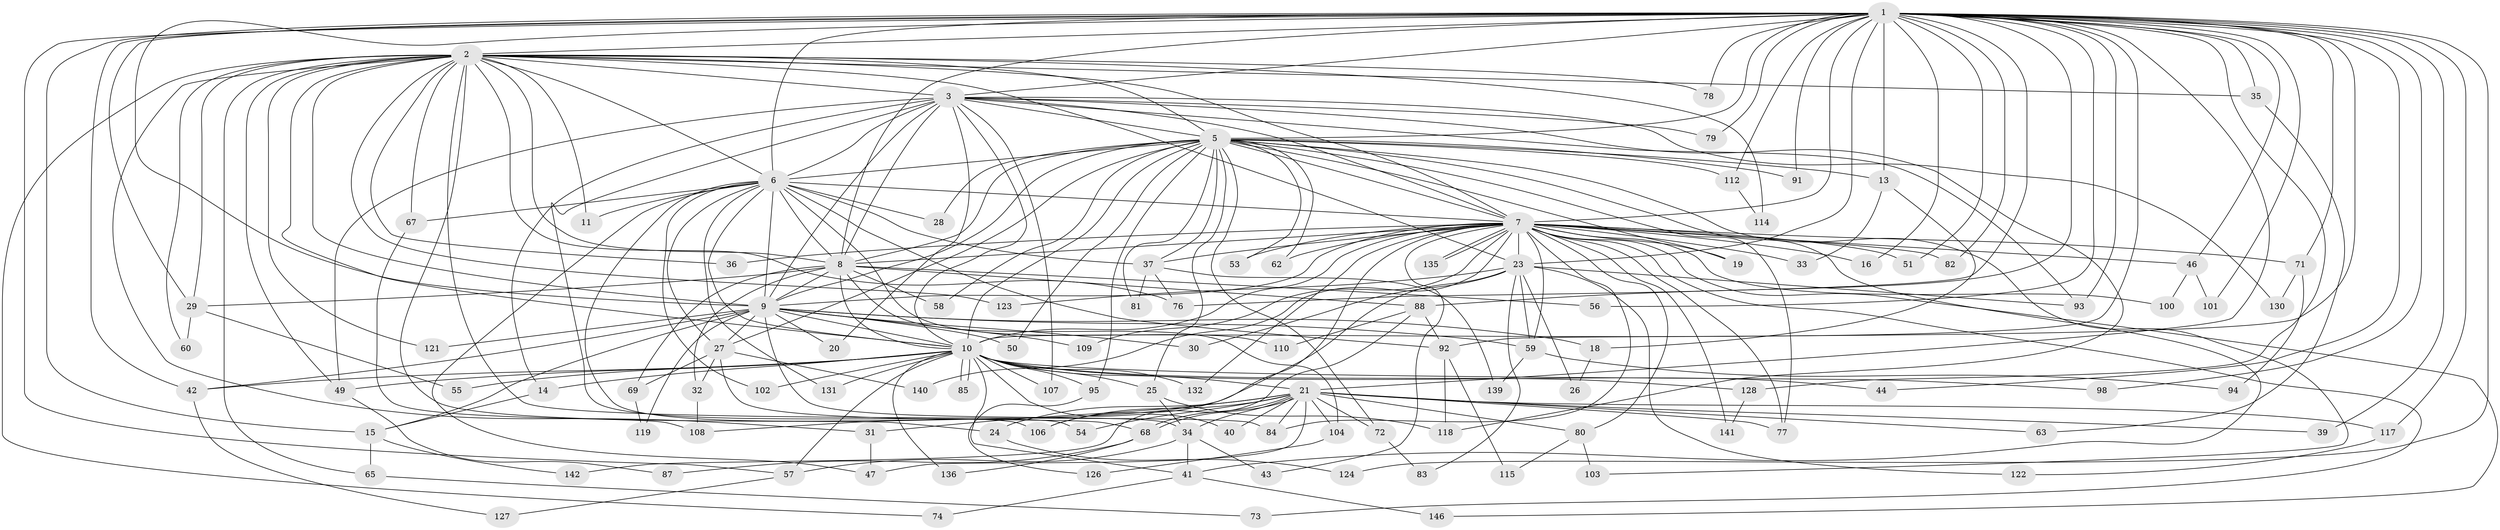 // Generated by graph-tools (version 1.1) at 2025/51/02/27/25 19:51:47]
// undirected, 113 vertices, 265 edges
graph export_dot {
graph [start="1"]
  node [color=gray90,style=filled];
  1 [super="+4"];
  2 [super="+45"];
  3 [super="+86"];
  5 [super="+38"];
  6 [super="+89"];
  7 [super="+12"];
  8 [super="+64"];
  9 [super="+111"];
  10 [super="+17"];
  11;
  13;
  14;
  15 [super="+105"];
  16;
  18;
  19;
  20;
  21 [super="+22"];
  23 [super="+52"];
  24;
  25 [super="+120"];
  26;
  27 [super="+48"];
  28 [super="+70"];
  29;
  30;
  31;
  32;
  33;
  34 [super="+129"];
  35;
  36;
  37 [super="+66"];
  39 [super="+125"];
  40;
  41;
  42 [super="+144"];
  43;
  44;
  46;
  47 [super="+116"];
  49 [super="+61"];
  50;
  51;
  53;
  54;
  55;
  56;
  57 [super="+96"];
  58;
  59;
  60;
  62;
  63;
  65;
  67;
  68 [super="+75"];
  69;
  71;
  72;
  73;
  74;
  76 [super="+90"];
  77 [super="+134"];
  78;
  79;
  80;
  81;
  82;
  83;
  84 [super="+99"];
  85;
  87;
  88 [super="+143"];
  91;
  92 [super="+133"];
  93 [super="+97"];
  94;
  95;
  98;
  100;
  101;
  102;
  103;
  104;
  106 [super="+145"];
  107 [super="+137"];
  108 [super="+113"];
  109;
  110;
  112;
  114;
  115;
  117;
  118 [super="+138"];
  119;
  121;
  122;
  123;
  124;
  126;
  127;
  128;
  130;
  131;
  132;
  135;
  136;
  139;
  140;
  141;
  142;
  146;
  1 -- 2 [weight=2];
  1 -- 3 [weight=2];
  1 -- 5 [weight=2];
  1 -- 6 [weight=2];
  1 -- 7 [weight=2];
  1 -- 8 [weight=2];
  1 -- 9 [weight=2];
  1 -- 10 [weight=2];
  1 -- 35;
  1 -- 39 [weight=2];
  1 -- 71;
  1 -- 78;
  1 -- 82;
  1 -- 88;
  1 -- 91;
  1 -- 101;
  1 -- 112;
  1 -- 128;
  1 -- 76;
  1 -- 13;
  1 -- 15;
  1 -- 16;
  1 -- 79;
  1 -- 21 [weight=2];
  1 -- 92;
  1 -- 29;
  1 -- 98;
  1 -- 42;
  1 -- 44;
  1 -- 46;
  1 -- 51;
  1 -- 117;
  1 -- 56;
  1 -- 57;
  1 -- 124;
  1 -- 93;
  1 -- 23;
  2 -- 3;
  2 -- 5;
  2 -- 6;
  2 -- 7;
  2 -- 8;
  2 -- 9;
  2 -- 10;
  2 -- 11;
  2 -- 23;
  2 -- 24;
  2 -- 29;
  2 -- 31;
  2 -- 35;
  2 -- 36;
  2 -- 60;
  2 -- 65;
  2 -- 67;
  2 -- 74;
  2 -- 76;
  2 -- 78;
  2 -- 84;
  2 -- 114;
  2 -- 121;
  2 -- 123;
  2 -- 49;
  3 -- 5;
  3 -- 6 [weight=2];
  3 -- 7;
  3 -- 8;
  3 -- 9 [weight=2];
  3 -- 10;
  3 -- 14;
  3 -- 20;
  3 -- 79;
  3 -- 107 [weight=2];
  3 -- 130;
  3 -- 49;
  3 -- 118;
  3 -- 93;
  3 -- 106;
  5 -- 6;
  5 -- 7;
  5 -- 8;
  5 -- 9;
  5 -- 10;
  5 -- 13;
  5 -- 19;
  5 -- 25;
  5 -- 27;
  5 -- 28 [weight=2];
  5 -- 41;
  5 -- 50;
  5 -- 53;
  5 -- 58;
  5 -- 62;
  5 -- 81;
  5 -- 91;
  5 -- 95;
  5 -- 103;
  5 -- 112;
  5 -- 77;
  5 -- 72;
  5 -- 37 [weight=2];
  6 -- 7;
  6 -- 8;
  6 -- 9;
  6 -- 10;
  6 -- 11;
  6 -- 28;
  6 -- 37;
  6 -- 54;
  6 -- 67;
  6 -- 110;
  6 -- 131;
  6 -- 47;
  6 -- 102;
  6 -- 27;
  6 -- 92;
  7 -- 8;
  7 -- 9;
  7 -- 10 [weight=2];
  7 -- 16;
  7 -- 19;
  7 -- 23;
  7 -- 36;
  7 -- 37;
  7 -- 43;
  7 -- 46;
  7 -- 51;
  7 -- 53;
  7 -- 62;
  7 -- 71;
  7 -- 73;
  7 -- 77;
  7 -- 80;
  7 -- 82;
  7 -- 100;
  7 -- 106;
  7 -- 109;
  7 -- 135;
  7 -- 135;
  7 -- 140;
  7 -- 141;
  7 -- 146;
  7 -- 33;
  7 -- 59;
  7 -- 132;
  7 -- 84;
  8 -- 9;
  8 -- 10;
  8 -- 32;
  8 -- 56;
  8 -- 58;
  8 -- 69;
  8 -- 88;
  8 -- 104;
  8 -- 29;
  9 -- 10;
  9 -- 18;
  9 -- 20;
  9 -- 27;
  9 -- 30;
  9 -- 34;
  9 -- 50;
  9 -- 109;
  9 -- 119;
  9 -- 121;
  9 -- 59;
  9 -- 42;
  9 -- 15;
  10 -- 14;
  10 -- 21;
  10 -- 25;
  10 -- 40;
  10 -- 41;
  10 -- 42;
  10 -- 49;
  10 -- 55;
  10 -- 85;
  10 -- 85;
  10 -- 95;
  10 -- 98;
  10 -- 102;
  10 -- 107;
  10 -- 128;
  10 -- 132;
  10 -- 136;
  10 -- 131;
  10 -- 44;
  10 -- 57;
  13 -- 18;
  13 -- 33;
  14 -- 15;
  15 -- 65;
  15 -- 142;
  18 -- 26;
  21 -- 24;
  21 -- 34;
  21 -- 39;
  21 -- 40;
  21 -- 47;
  21 -- 63;
  21 -- 68;
  21 -- 68;
  21 -- 72;
  21 -- 77;
  21 -- 80;
  21 -- 84;
  21 -- 104;
  21 -- 106;
  21 -- 117;
  21 -- 54;
  21 -- 31;
  23 -- 26;
  23 -- 30;
  23 -- 59;
  23 -- 83;
  23 -- 93;
  23 -- 122;
  23 -- 123;
  23 -- 108;
  24 -- 124;
  25 -- 118;
  25 -- 34;
  27 -- 32;
  27 -- 140;
  27 -- 69;
  27 -- 68;
  29 -- 55;
  29 -- 60;
  31 -- 47;
  32 -- 108;
  34 -- 43;
  34 -- 57;
  34 -- 41;
  35 -- 63;
  37 -- 139;
  37 -- 81;
  37 -- 76;
  41 -- 74;
  41 -- 146;
  42 -- 127;
  46 -- 100;
  46 -- 101;
  49 -- 87;
  57 -- 127;
  59 -- 94;
  59 -- 139;
  65 -- 73;
  67 -- 108;
  68 -- 136;
  68 -- 87;
  69 -- 119;
  71 -- 94;
  71 -- 130;
  72 -- 83;
  80 -- 103;
  80 -- 115;
  88 -- 110;
  88 -- 142;
  88 -- 92;
  92 -- 115;
  92 -- 118;
  95 -- 126;
  104 -- 126;
  112 -- 114;
  117 -- 122;
  128 -- 141;
}

